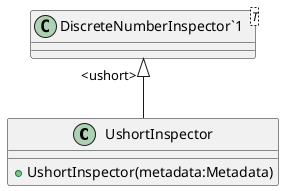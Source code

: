 @startuml
class UshortInspector {
    + UshortInspector(metadata:Metadata)
}
class "DiscreteNumberInspector`1"<T> {
}
"DiscreteNumberInspector`1" "<ushort>" <|-- UshortInspector
@enduml

